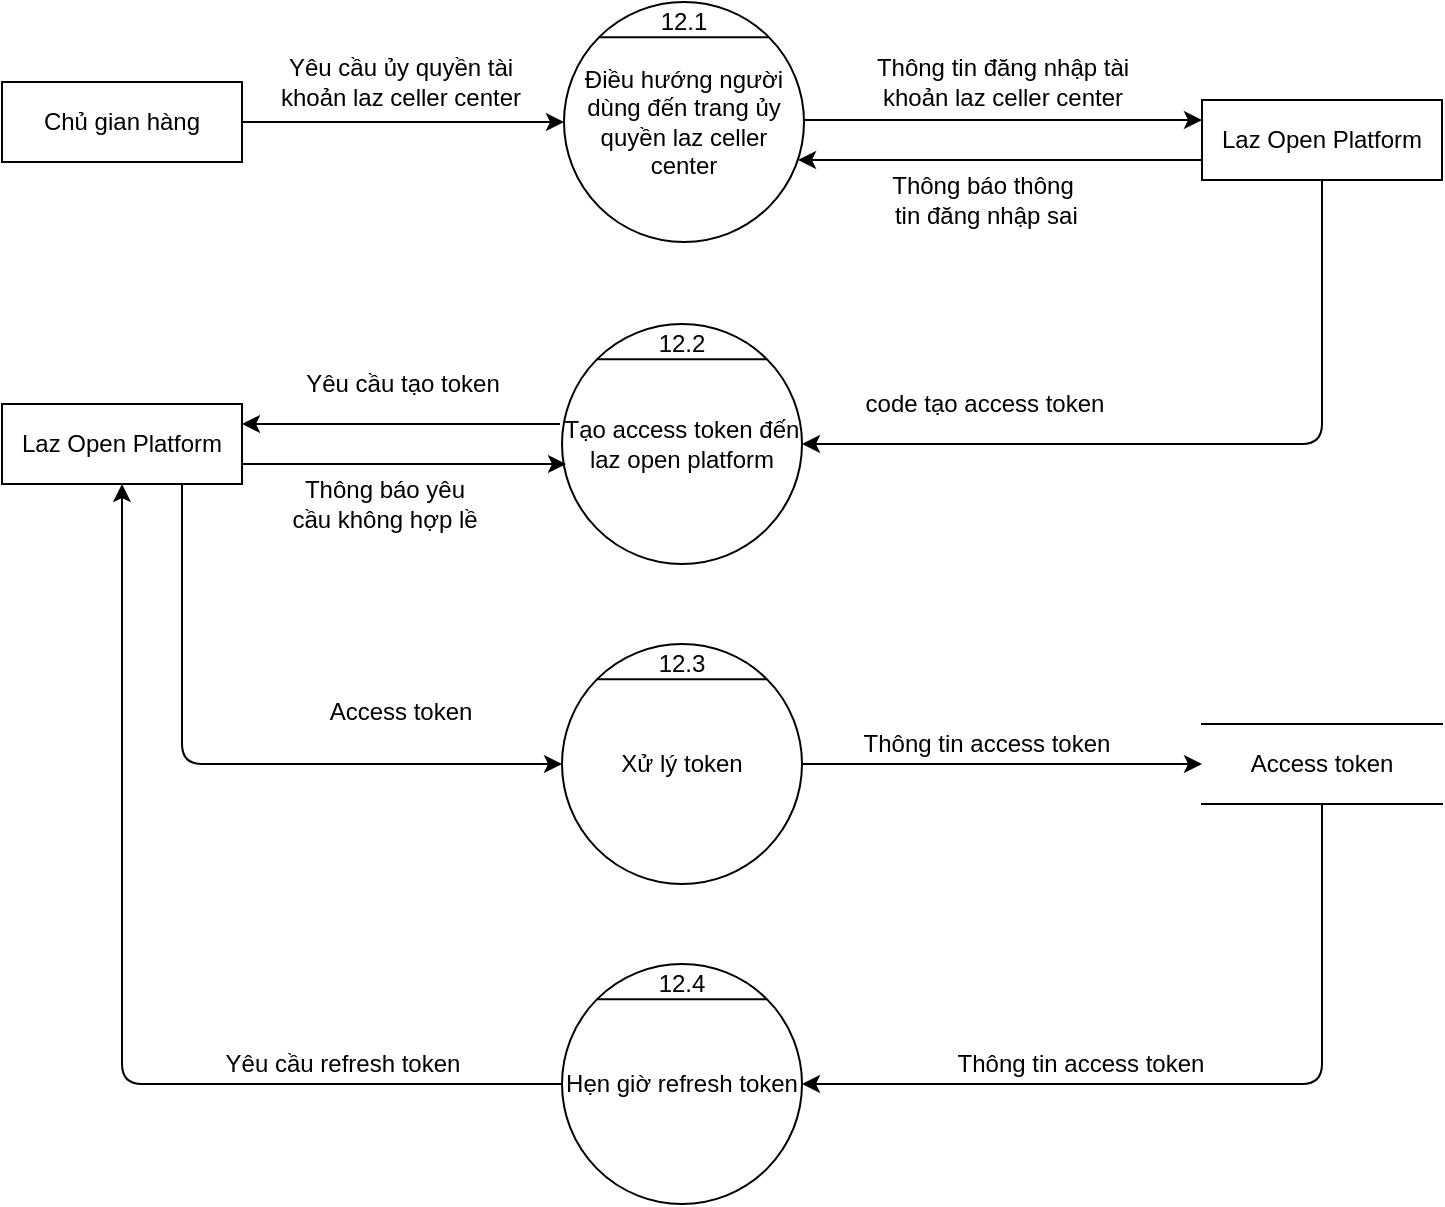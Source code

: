 <mxfile version="13.10.4" type="github">
  <diagram id="SLStGJWWbtIfWfqQh3Ac" name="Page-1">
    <mxGraphModel dx="868" dy="425" grid="1" gridSize="10" guides="1" tooltips="1" connect="1" arrows="1" fold="1" page="1" pageScale="1" pageWidth="850" pageHeight="1100" math="0" shadow="0">
      <root>
        <mxCell id="0" />
        <mxCell id="1" parent="0" />
        <mxCell id="R5PGrLvmycQfad8IWAgw-1" value="Chủ gian hàng" style="rounded=0;whiteSpace=wrap;html=1;fontSize=12;" parent="1" vertex="1">
          <mxGeometry x="120" y="159" width="120" height="40" as="geometry" />
        </mxCell>
        <mxCell id="R5PGrLvmycQfad8IWAgw-5" value="" style="group;fontSize=12;" parent="1" vertex="1" connectable="0">
          <mxGeometry x="401" y="119" width="120" height="120" as="geometry" />
        </mxCell>
        <mxCell id="R5PGrLvmycQfad8IWAgw-2" value="Điều hướng người dùng đến trang ủy quyền laz celler center" style="ellipse;whiteSpace=wrap;html=1;aspect=fixed;fontSize=12;" parent="R5PGrLvmycQfad8IWAgw-5" vertex="1">
          <mxGeometry width="120" height="120" as="geometry" />
        </mxCell>
        <mxCell id="R5PGrLvmycQfad8IWAgw-3" value="" style="endArrow=none;html=1;exitX=0;exitY=0;exitDx=0;exitDy=0;entryX=1;entryY=0;entryDx=0;entryDy=0;fontSize=12;" parent="R5PGrLvmycQfad8IWAgw-5" source="R5PGrLvmycQfad8IWAgw-2" target="R5PGrLvmycQfad8IWAgw-2" edge="1">
          <mxGeometry width="50" height="50" relative="1" as="geometry">
            <mxPoint x="-110" y="110" as="sourcePoint" />
            <mxPoint x="-60" y="60" as="targetPoint" />
          </mxGeometry>
        </mxCell>
        <mxCell id="R5PGrLvmycQfad8IWAgw-4" value="12.1" style="text;html=1;strokeColor=none;fillColor=none;align=center;verticalAlign=middle;whiteSpace=wrap;rounded=0;fontSize=12;" parent="R5PGrLvmycQfad8IWAgw-5" vertex="1">
          <mxGeometry x="40" width="40" height="20" as="geometry" />
        </mxCell>
        <mxCell id="R5PGrLvmycQfad8IWAgw-6" value="" style="group;fontSize=12;" parent="1" vertex="1" connectable="0">
          <mxGeometry x="400" y="280" width="120" height="120" as="geometry" />
        </mxCell>
        <mxCell id="R5PGrLvmycQfad8IWAgw-7" value="Tạo access token đến laz open platform" style="ellipse;whiteSpace=wrap;html=1;aspect=fixed;fontSize=12;" parent="R5PGrLvmycQfad8IWAgw-6" vertex="1">
          <mxGeometry width="120" height="120" as="geometry" />
        </mxCell>
        <mxCell id="R5PGrLvmycQfad8IWAgw-8" value="" style="endArrow=none;html=1;exitX=0;exitY=0;exitDx=0;exitDy=0;entryX=1;entryY=0;entryDx=0;entryDy=0;fontSize=12;" parent="R5PGrLvmycQfad8IWAgw-6" source="R5PGrLvmycQfad8IWAgw-7" target="R5PGrLvmycQfad8IWAgw-7" edge="1">
          <mxGeometry width="50" height="50" relative="1" as="geometry">
            <mxPoint x="-110" y="110" as="sourcePoint" />
            <mxPoint x="-60" y="60" as="targetPoint" />
          </mxGeometry>
        </mxCell>
        <mxCell id="R5PGrLvmycQfad8IWAgw-9" value="12.2" style="text;html=1;strokeColor=none;fillColor=none;align=center;verticalAlign=middle;whiteSpace=wrap;rounded=0;fontSize=12;" parent="R5PGrLvmycQfad8IWAgw-6" vertex="1">
          <mxGeometry x="40" width="40" height="20" as="geometry" />
        </mxCell>
        <mxCell id="R5PGrLvmycQfad8IWAgw-10" value="" style="group;fontSize=12;" parent="1" vertex="1" connectable="0">
          <mxGeometry x="400" y="440" width="120" height="120" as="geometry" />
        </mxCell>
        <mxCell id="R5PGrLvmycQfad8IWAgw-11" value="Xử lý token" style="ellipse;whiteSpace=wrap;html=1;aspect=fixed;fontSize=12;" parent="R5PGrLvmycQfad8IWAgw-10" vertex="1">
          <mxGeometry width="120" height="120" as="geometry" />
        </mxCell>
        <mxCell id="R5PGrLvmycQfad8IWAgw-12" value="" style="endArrow=none;html=1;exitX=0;exitY=0;exitDx=0;exitDy=0;entryX=1;entryY=0;entryDx=0;entryDy=0;fontSize=12;" parent="R5PGrLvmycQfad8IWAgw-10" source="R5PGrLvmycQfad8IWAgw-11" target="R5PGrLvmycQfad8IWAgw-11" edge="1">
          <mxGeometry width="50" height="50" relative="1" as="geometry">
            <mxPoint x="-110" y="110" as="sourcePoint" />
            <mxPoint x="-60" y="60" as="targetPoint" />
          </mxGeometry>
        </mxCell>
        <mxCell id="R5PGrLvmycQfad8IWAgw-13" value="12.3" style="text;html=1;strokeColor=none;fillColor=none;align=center;verticalAlign=middle;whiteSpace=wrap;rounded=0;fontSize=12;" parent="R5PGrLvmycQfad8IWAgw-10" vertex="1">
          <mxGeometry x="40" width="40" height="20" as="geometry" />
        </mxCell>
        <mxCell id="R5PGrLvmycQfad8IWAgw-14" value="Laz Open Platform" style="rounded=0;whiteSpace=wrap;html=1;fontSize=12;" parent="1" vertex="1">
          <mxGeometry x="720" y="168" width="120" height="40" as="geometry" />
        </mxCell>
        <mxCell id="R5PGrLvmycQfad8IWAgw-15" value="" style="endArrow=classic;html=1;exitX=1;exitY=0.5;exitDx=0;exitDy=0;fontSize=12;" parent="1" source="R5PGrLvmycQfad8IWAgw-1" target="R5PGrLvmycQfad8IWAgw-2" edge="1">
          <mxGeometry width="50" height="50" relative="1" as="geometry">
            <mxPoint x="160" y="358" as="sourcePoint" />
            <mxPoint x="210" y="308" as="targetPoint" />
          </mxGeometry>
        </mxCell>
        <mxCell id="R5PGrLvmycQfad8IWAgw-17" value="Yêu cầu ủy quyền tài &lt;br style=&quot;font-size: 12px;&quot;&gt;khoản laz celler center" style="edgeLabel;html=1;align=center;verticalAlign=middle;resizable=0;points=[];rotation=0;fontSize=12;" parent="R5PGrLvmycQfad8IWAgw-15" vertex="1" connectable="0">
          <mxGeometry x="-0.202" y="-2" relative="1" as="geometry">
            <mxPoint x="14.52" y="-22" as="offset" />
          </mxGeometry>
        </mxCell>
        <mxCell id="R5PGrLvmycQfad8IWAgw-18" value="" style="endArrow=classic;html=1;fontSize=12;" parent="1" edge="1">
          <mxGeometry width="50" height="50" relative="1" as="geometry">
            <mxPoint x="521" y="178" as="sourcePoint" />
            <mxPoint x="720" y="178" as="targetPoint" />
          </mxGeometry>
        </mxCell>
        <mxCell id="R5PGrLvmycQfad8IWAgw-19" value="Thông tin đăng nhập tài &lt;br style=&quot;font-size: 12px;&quot;&gt;khoản laz celler center" style="edgeLabel;html=1;align=center;verticalAlign=middle;resizable=0;points=[];fontSize=12;rotation=0;" parent="R5PGrLvmycQfad8IWAgw-18" vertex="1" connectable="0">
          <mxGeometry x="-0.435" y="2" relative="1" as="geometry">
            <mxPoint x="43" y="-17.0" as="offset" />
          </mxGeometry>
        </mxCell>
        <mxCell id="R5PGrLvmycQfad8IWAgw-20" value="" style="endArrow=classic;html=1;fontSize=12;exitX=0.5;exitY=1;exitDx=0;exitDy=0;entryX=1;entryY=0.5;entryDx=0;entryDy=0;" parent="1" source="R5PGrLvmycQfad8IWAgw-14" target="R5PGrLvmycQfad8IWAgw-7" edge="1">
          <mxGeometry width="50" height="50" relative="1" as="geometry">
            <mxPoint x="930" y="138" as="sourcePoint" />
            <mxPoint x="680" y="348" as="targetPoint" />
            <Array as="points">
              <mxPoint x="780" y="340" />
            </Array>
          </mxGeometry>
        </mxCell>
        <mxCell id="R5PGrLvmycQfad8IWAgw-21" value="code tạo access token" style="edgeLabel;html=1;align=center;verticalAlign=middle;resizable=0;points=[];fontSize=12;rotation=0;" parent="R5PGrLvmycQfad8IWAgw-20" vertex="1" connectable="0">
          <mxGeometry x="0.263" y="2" relative="1" as="geometry">
            <mxPoint x="-54" y="-22" as="offset" />
          </mxGeometry>
        </mxCell>
        <mxCell id="R5PGrLvmycQfad8IWAgw-22" value="Laz Open Platform" style="rounded=0;whiteSpace=wrap;html=1;fontSize=12;" parent="1" vertex="1">
          <mxGeometry x="120" y="320" width="120" height="40" as="geometry" />
        </mxCell>
        <mxCell id="R5PGrLvmycQfad8IWAgw-24" value="" style="endArrow=classic;html=1;fontSize=12;entryX=1;entryY=0.25;entryDx=0;entryDy=0;" parent="1" target="R5PGrLvmycQfad8IWAgw-22" edge="1">
          <mxGeometry width="50" height="50" relative="1" as="geometry">
            <mxPoint x="399" y="330" as="sourcePoint" />
            <mxPoint x="300" y="470" as="targetPoint" />
          </mxGeometry>
        </mxCell>
        <mxCell id="R5PGrLvmycQfad8IWAgw-25" value="Yêu cầu tạo token" style="edgeLabel;html=1;align=center;verticalAlign=middle;resizable=0;points=[];fontSize=12;" parent="R5PGrLvmycQfad8IWAgw-24" vertex="1" connectable="0">
          <mxGeometry x="0.175" y="2" relative="1" as="geometry">
            <mxPoint x="14.04" y="-22" as="offset" />
          </mxGeometry>
        </mxCell>
        <mxCell id="R5PGrLvmycQfad8IWAgw-26" value="" style="endArrow=classic;html=1;fontSize=12;entryX=0;entryY=0.5;entryDx=0;entryDy=0;exitX=0.75;exitY=1;exitDx=0;exitDy=0;" parent="1" target="R5PGrLvmycQfad8IWAgw-11" edge="1" source="R5PGrLvmycQfad8IWAgw-22">
          <mxGeometry width="50" height="50" relative="1" as="geometry">
            <mxPoint x="230" y="370" as="sourcePoint" />
            <mxPoint x="540" y="490" as="targetPoint" />
            <Array as="points">
              <mxPoint x="210" y="500" />
            </Array>
          </mxGeometry>
        </mxCell>
        <mxCell id="R5PGrLvmycQfad8IWAgw-27" value="Access token" style="edgeLabel;html=1;align=center;verticalAlign=middle;resizable=0;points=[];fontSize=12;rotation=0;" parent="R5PGrLvmycQfad8IWAgw-26" vertex="1" connectable="0">
          <mxGeometry x="-0.231" y="-2" relative="1" as="geometry">
            <mxPoint x="111.23" y="-13.57" as="offset" />
          </mxGeometry>
        </mxCell>
        <mxCell id="R5PGrLvmycQfad8IWAgw-28" value="Access token" style="shape=partialRectangle;whiteSpace=wrap;html=1;left=0;right=0;fillColor=none;fontSize=12;" parent="1" vertex="1">
          <mxGeometry x="720" y="480" width="120" height="40" as="geometry" />
        </mxCell>
        <mxCell id="R5PGrLvmycQfad8IWAgw-29" value="" style="endArrow=classic;html=1;fontSize=12;exitX=1;exitY=0.5;exitDx=0;exitDy=0;entryX=0;entryY=0.5;entryDx=0;entryDy=0;" parent="1" source="R5PGrLvmycQfad8IWAgw-11" target="R5PGrLvmycQfad8IWAgw-28" edge="1">
          <mxGeometry width="50" height="50" relative="1" as="geometry">
            <mxPoint x="720" y="710" as="sourcePoint" />
            <mxPoint x="770" y="660" as="targetPoint" />
          </mxGeometry>
        </mxCell>
        <mxCell id="R5PGrLvmycQfad8IWAgw-30" value="Thông tin access token" style="edgeLabel;html=1;align=center;verticalAlign=middle;resizable=0;points=[];fontSize=12;rotation=0;" parent="R5PGrLvmycQfad8IWAgw-29" vertex="1" connectable="0">
          <mxGeometry x="-0.415" y="-1" relative="1" as="geometry">
            <mxPoint x="32.79" y="-11" as="offset" />
          </mxGeometry>
        </mxCell>
        <mxCell id="R5PGrLvmycQfad8IWAgw-31" value="" style="group;fontSize=12;" parent="1" vertex="1" connectable="0">
          <mxGeometry x="400" y="600" width="120" height="120" as="geometry" />
        </mxCell>
        <mxCell id="R5PGrLvmycQfad8IWAgw-32" value="Hẹn giờ refresh token" style="ellipse;whiteSpace=wrap;html=1;aspect=fixed;fontSize=12;" parent="R5PGrLvmycQfad8IWAgw-31" vertex="1">
          <mxGeometry width="120" height="120" as="geometry" />
        </mxCell>
        <mxCell id="R5PGrLvmycQfad8IWAgw-33" value="" style="endArrow=none;html=1;exitX=0;exitY=0;exitDx=0;exitDy=0;entryX=1;entryY=0;entryDx=0;entryDy=0;fontSize=12;" parent="R5PGrLvmycQfad8IWAgw-31" source="R5PGrLvmycQfad8IWAgw-32" target="R5PGrLvmycQfad8IWAgw-32" edge="1">
          <mxGeometry width="50" height="50" relative="1" as="geometry">
            <mxPoint x="-110" y="110" as="sourcePoint" />
            <mxPoint x="-60" y="60" as="targetPoint" />
          </mxGeometry>
        </mxCell>
        <mxCell id="R5PGrLvmycQfad8IWAgw-34" value="12.4" style="text;html=1;strokeColor=none;fillColor=none;align=center;verticalAlign=middle;whiteSpace=wrap;rounded=0;fontSize=12;" parent="R5PGrLvmycQfad8IWAgw-31" vertex="1">
          <mxGeometry x="40" width="40" height="20" as="geometry" />
        </mxCell>
        <mxCell id="R5PGrLvmycQfad8IWAgw-35" value="" style="endArrow=classic;html=1;fontSize=12;exitX=0.5;exitY=1;exitDx=0;exitDy=0;entryX=1;entryY=0.5;entryDx=0;entryDy=0;" parent="1" source="R5PGrLvmycQfad8IWAgw-28" target="R5PGrLvmycQfad8IWAgw-32" edge="1">
          <mxGeometry width="50" height="50" relative="1" as="geometry">
            <mxPoint x="830" y="670" as="sourcePoint" />
            <mxPoint x="740" y="635" as="targetPoint" />
            <Array as="points">
              <mxPoint x="780" y="660" />
            </Array>
          </mxGeometry>
        </mxCell>
        <mxCell id="mkMfAUHAmK-2bPL1mv0b-5" value="Thông tin access token" style="edgeLabel;html=1;align=center;verticalAlign=middle;resizable=0;points=[];fontSize=12;" parent="R5PGrLvmycQfad8IWAgw-35" vertex="1" connectable="0">
          <mxGeometry x="0.143" y="2" relative="1" as="geometry">
            <mxPoint x="-33" y="-12" as="offset" />
          </mxGeometry>
        </mxCell>
        <mxCell id="mkMfAUHAmK-2bPL1mv0b-1" value="" style="endArrow=classic;html=1;exitX=0;exitY=1;exitDx=0;exitDy=0;fontSize=12;" parent="1" edge="1">
          <mxGeometry width="50" height="50" relative="1" as="geometry">
            <mxPoint x="720" y="198" as="sourcePoint" />
            <mxPoint x="518" y="198" as="targetPoint" />
          </mxGeometry>
        </mxCell>
        <mxCell id="mkMfAUHAmK-2bPL1mv0b-2" value="Thông báo thông&lt;br style=&quot;font-size: 12px;&quot;&gt;&amp;nbsp;tin đăng nhập sai" style="edgeLabel;html=1;align=center;verticalAlign=middle;resizable=0;points=[];fontSize=12;" parent="mkMfAUHAmK-2bPL1mv0b-1" vertex="1" connectable="0">
          <mxGeometry x="0.378" y="1" relative="1" as="geometry">
            <mxPoint x="29.0" y="19" as="offset" />
          </mxGeometry>
        </mxCell>
        <mxCell id="mkMfAUHAmK-2bPL1mv0b-3" value="" style="endArrow=classic;html=1;exitX=1;exitY=0.75;exitDx=0;exitDy=0;fontSize=12;" parent="1" source="R5PGrLvmycQfad8IWAgw-22" edge="1">
          <mxGeometry width="50" height="50" relative="1" as="geometry">
            <mxPoint x="500" y="410" as="sourcePoint" />
            <mxPoint x="402" y="350" as="targetPoint" />
          </mxGeometry>
        </mxCell>
        <mxCell id="mkMfAUHAmK-2bPL1mv0b-4" value="Thông báo yêu &lt;br style=&quot;font-size: 12px;&quot;&gt;cầu không hợp lề" style="edgeLabel;html=1;align=center;verticalAlign=middle;resizable=0;points=[];fontSize=12;" parent="mkMfAUHAmK-2bPL1mv0b-3" vertex="1" connectable="0">
          <mxGeometry x="-0.069" y="-5" relative="1" as="geometry">
            <mxPoint x="-5" y="15" as="offset" />
          </mxGeometry>
        </mxCell>
        <mxCell id="mkMfAUHAmK-2bPL1mv0b-6" value="" style="endArrow=classic;html=1;entryX=0.5;entryY=1;entryDx=0;entryDy=0;exitX=0;exitY=0.5;exitDx=0;exitDy=0;fontSize=12;" parent="1" source="R5PGrLvmycQfad8IWAgw-32" target="R5PGrLvmycQfad8IWAgw-22" edge="1">
          <mxGeometry width="50" height="50" relative="1" as="geometry">
            <mxPoint x="250" y="660" as="sourcePoint" />
            <mxPoint x="300" y="610" as="targetPoint" />
            <Array as="points">
              <mxPoint x="180" y="660" />
            </Array>
          </mxGeometry>
        </mxCell>
        <mxCell id="mkMfAUHAmK-2bPL1mv0b-7" value="Yêu cầu refresh token" style="edgeLabel;html=1;align=center;verticalAlign=middle;resizable=0;points=[];fontSize=12;" parent="mkMfAUHAmK-2bPL1mv0b-6" vertex="1" connectable="0">
          <mxGeometry x="-0.263" y="1" relative="1" as="geometry">
            <mxPoint x="81" y="-11" as="offset" />
          </mxGeometry>
        </mxCell>
      </root>
    </mxGraphModel>
  </diagram>
</mxfile>
